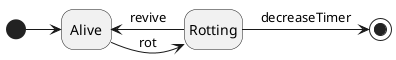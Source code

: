 @startuml Mycelium
hide empty description

[*]-> Alive
Alive->Rotting : rot
Rotting ->Alive : revive
Rotting->[*] : decreaseTimer

@enduml